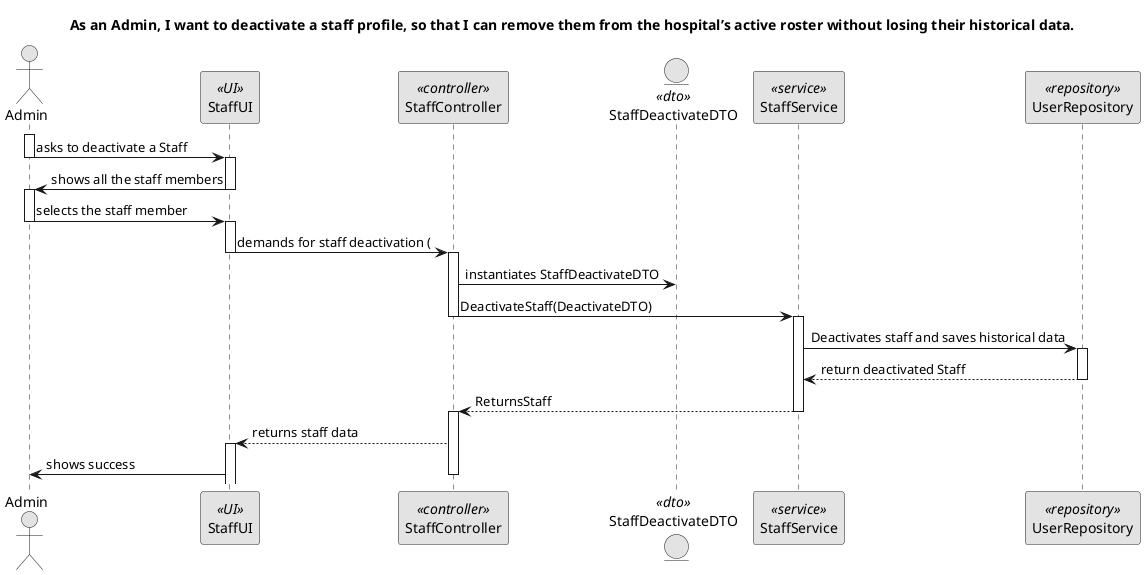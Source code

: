 ﻿@startuml
skinparam monochrome true
skinparam packageStyle rectangle
skinparam shadowing false

title As an Admin, I want to deactivate a staff profile, so that I can remove them from the hospital’s active roster without losing their historical data.

actor "Admin" as Admin
participant "StaffUI" as UI <<UI>>
participant "StaffController" as Controller <<controller>>
entity "StaffDeactivateDTO" as DeactivateDTO <<dto>>
participant "StaffService" as Service <<service>>
participant "UserRepository" as Repo <<repository>>



activate Admin
    Admin -> UI : asks to deactivate a Staff
    deactivate Admin
    activate UI
            UI -> Admin : shows all the staff members
    deactivate UI
    activate Admin
            Admin -> UI : selects the staff member
            deactivate Admin
    activate UI
UI -> Controller: demands for staff deactivation (
deactivate UI
activate Controller
    Controller -> DeactivateDTO: instantiates StaffDeactivateDTO
    Controller -> Service: DeactivateStaff(DeactivateDTO)
    deactivate Controller
    activate Service

        Service -> Repo: Deactivates staff and saves historical data
        activate Repo
        Repo --> Service: return deactivated Staff 
        deactivate Repo
        Service --> Controller : ReturnsStaff
        deactivate Service
        activate Controller
        
        
Controller --> UI: returns staff data
activate UI
UI->Admin : shows success
deactivate Controller

@enduml